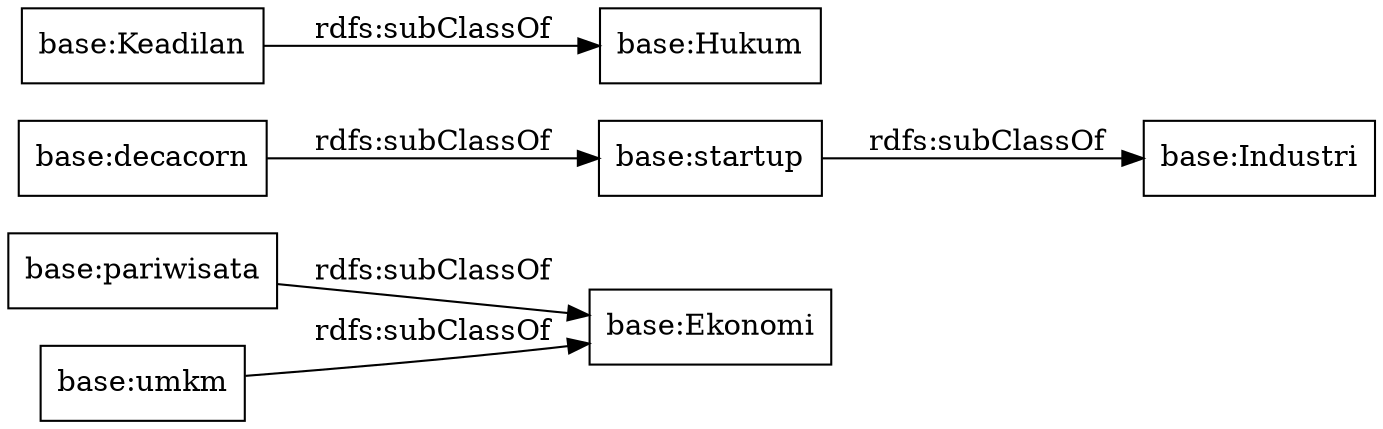 digraph ar2dtool_diagram { 
rankdir=LR;
size="1000"
node [shape = rectangle, color="black"]; "base:pariwisata" "base:startup" "base:umkm" "base:Industri" "base:decacorn" "base:Ekonomi" "base:Keadilan" "base:Hukum" ; /*classes style*/
	"base:umkm" -> "base:Ekonomi" [ label = "rdfs:subClassOf" ];
	"base:Keadilan" -> "base:Hukum" [ label = "rdfs:subClassOf" ];
	"base:decacorn" -> "base:startup" [ label = "rdfs:subClassOf" ];
	"base:startup" -> "base:Industri" [ label = "rdfs:subClassOf" ];
	"base:pariwisata" -> "base:Ekonomi" [ label = "rdfs:subClassOf" ];

}
